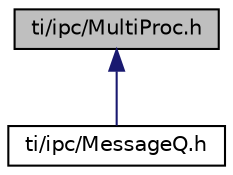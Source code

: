 digraph "ti/ipc/MultiProc.h"
{
  edge [fontname="Helvetica",fontsize="10",labelfontname="Helvetica",labelfontsize="10"];
  node [fontname="Helvetica",fontsize="10",shape=record];
  Node1 [label="ti/ipc/MultiProc.h",height=0.2,width=0.4,color="black", fillcolor="grey75", style="filled", fontcolor="black"];
  Node1 -> Node2 [dir="back",color="midnightblue",fontsize="10",style="solid",fontname="Helvetica"];
  Node2 [label="ti/ipc/MessageQ.h",height=0.2,width=0.4,color="black", fillcolor="white", style="filled",URL="$_message_q_8h.html",tooltip="MessageQ Manager. "];
}
